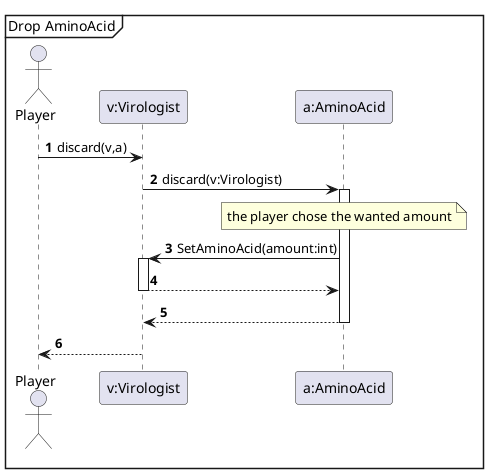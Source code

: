 @startuml
'https://plantuml.com/sequence-diagram

autonumber
Mainframe Drop AminoAcid
actor Player
Player -> "v:Virologist": discard(v,a)
"v:Virologist"->"a:AminoAcid"++:discard(v:Virologist)
                    note over  "a:AminoAcid"
                    the player chose the wanted amount
                     end note
"a:AminoAcid"->"v:Virologist":SetAminoAcid(amount:int)
activate "v:Virologist"
"v:Virologist"-->"a:AminoAcid"
deactivate "v:Virologist"
"a:AminoAcid"-->"v:Virologist"--
"v:Virologist"-->Player

@enduml
